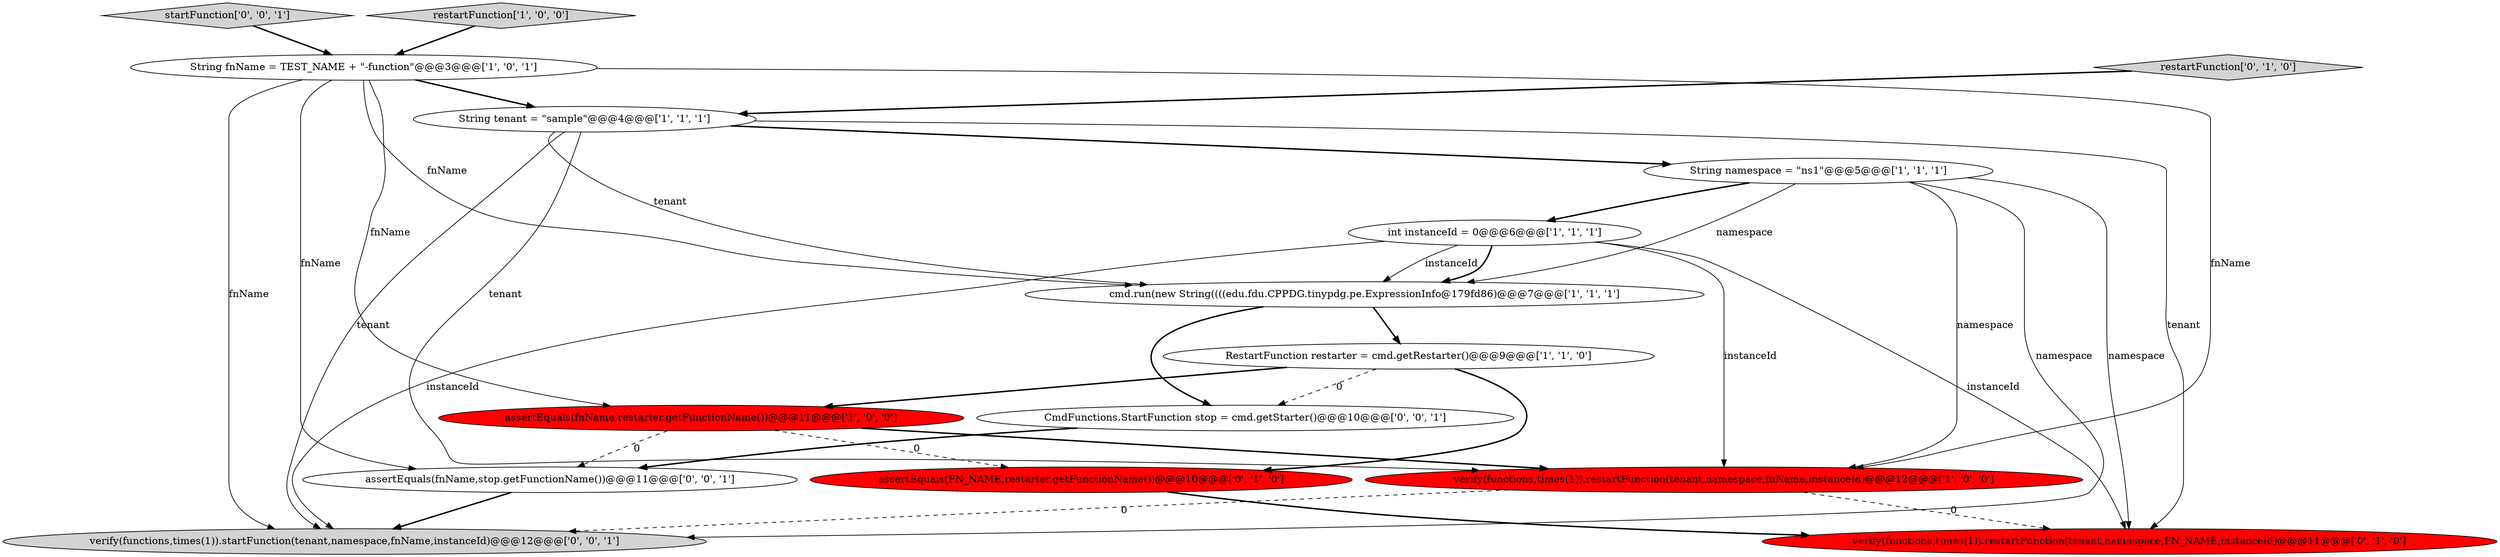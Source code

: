 digraph {
9 [style = filled, label = "restartFunction['0', '1', '0']", fillcolor = lightgray, shape = diamond image = "AAA0AAABBB2BBB"];
14 [style = filled, label = "assertEquals(fnName,stop.getFunctionName())@@@11@@@['0', '0', '1']", fillcolor = white, shape = ellipse image = "AAA0AAABBB3BBB"];
0 [style = filled, label = "assertEquals(fnName,restarter.getFunctionName())@@@11@@@['1', '0', '0']", fillcolor = red, shape = ellipse image = "AAA1AAABBB1BBB"];
6 [style = filled, label = "int instanceId = 0@@@6@@@['1', '1', '1']", fillcolor = white, shape = ellipse image = "AAA0AAABBB1BBB"];
15 [style = filled, label = "verify(functions,times(1)).startFunction(tenant,namespace,fnName,instanceId)@@@12@@@['0', '0', '1']", fillcolor = lightgray, shape = ellipse image = "AAA0AAABBB3BBB"];
5 [style = filled, label = "verify(functions,times(1)).restartFunction(tenant,namespace,fnName,instanceId)@@@12@@@['1', '0', '0']", fillcolor = red, shape = ellipse image = "AAA1AAABBB1BBB"];
3 [style = filled, label = "String namespace = \"ns1\"@@@5@@@['1', '1', '1']", fillcolor = white, shape = ellipse image = "AAA0AAABBB1BBB"];
13 [style = filled, label = "startFunction['0', '0', '1']", fillcolor = lightgray, shape = diamond image = "AAA0AAABBB3BBB"];
2 [style = filled, label = "String fnName = TEST_NAME + \"-function\"@@@3@@@['1', '0', '1']", fillcolor = white, shape = ellipse image = "AAA0AAABBB1BBB"];
12 [style = filled, label = "CmdFunctions.StartFunction stop = cmd.getStarter()@@@10@@@['0', '0', '1']", fillcolor = white, shape = ellipse image = "AAA0AAABBB3BBB"];
1 [style = filled, label = "String tenant = \"sample\"@@@4@@@['1', '1', '1']", fillcolor = white, shape = ellipse image = "AAA0AAABBB1BBB"];
8 [style = filled, label = "restartFunction['1', '0', '0']", fillcolor = lightgray, shape = diamond image = "AAA0AAABBB1BBB"];
11 [style = filled, label = "verify(functions,times(1)).restartFunction(tenant,namespace,FN_NAME,instanceId)@@@11@@@['0', '1', '0']", fillcolor = red, shape = ellipse image = "AAA1AAABBB2BBB"];
10 [style = filled, label = "assertEquals(FN_NAME,restarter.getFunctionName())@@@10@@@['0', '1', '0']", fillcolor = red, shape = ellipse image = "AAA1AAABBB2BBB"];
4 [style = filled, label = "RestartFunction restarter = cmd.getRestarter()@@@9@@@['1', '1', '0']", fillcolor = white, shape = ellipse image = "AAA0AAABBB1BBB"];
7 [style = filled, label = "cmd.run(new String((((edu.fdu.CPPDG.tinypdg.pe.ExpressionInfo@179fd86)@@@7@@@['1', '1', '1']", fillcolor = white, shape = ellipse image = "AAA0AAABBB1BBB"];
4->10 [style = bold, label=""];
3->15 [style = solid, label="namespace"];
3->5 [style = solid, label="namespace"];
1->7 [style = solid, label="tenant"];
2->15 [style = solid, label="fnName"];
7->12 [style = bold, label=""];
2->1 [style = bold, label=""];
1->3 [style = bold, label=""];
1->5 [style = solid, label="tenant"];
3->6 [style = bold, label=""];
3->11 [style = solid, label="namespace"];
7->4 [style = bold, label=""];
6->7 [style = solid, label="instanceId"];
2->5 [style = solid, label="fnName"];
2->0 [style = solid, label="fnName"];
0->10 [style = dashed, label="0"];
4->0 [style = bold, label=""];
4->12 [style = dashed, label="0"];
6->5 [style = solid, label="instanceId"];
0->14 [style = dashed, label="0"];
3->7 [style = solid, label="namespace"];
8->2 [style = bold, label=""];
5->11 [style = dashed, label="0"];
2->7 [style = solid, label="fnName"];
12->14 [style = bold, label=""];
1->15 [style = solid, label="tenant"];
14->15 [style = bold, label=""];
1->11 [style = solid, label="tenant"];
6->15 [style = solid, label="instanceId"];
6->7 [style = bold, label=""];
9->1 [style = bold, label=""];
2->14 [style = solid, label="fnName"];
5->15 [style = dashed, label="0"];
0->5 [style = bold, label=""];
13->2 [style = bold, label=""];
10->11 [style = bold, label=""];
6->11 [style = solid, label="instanceId"];
}
